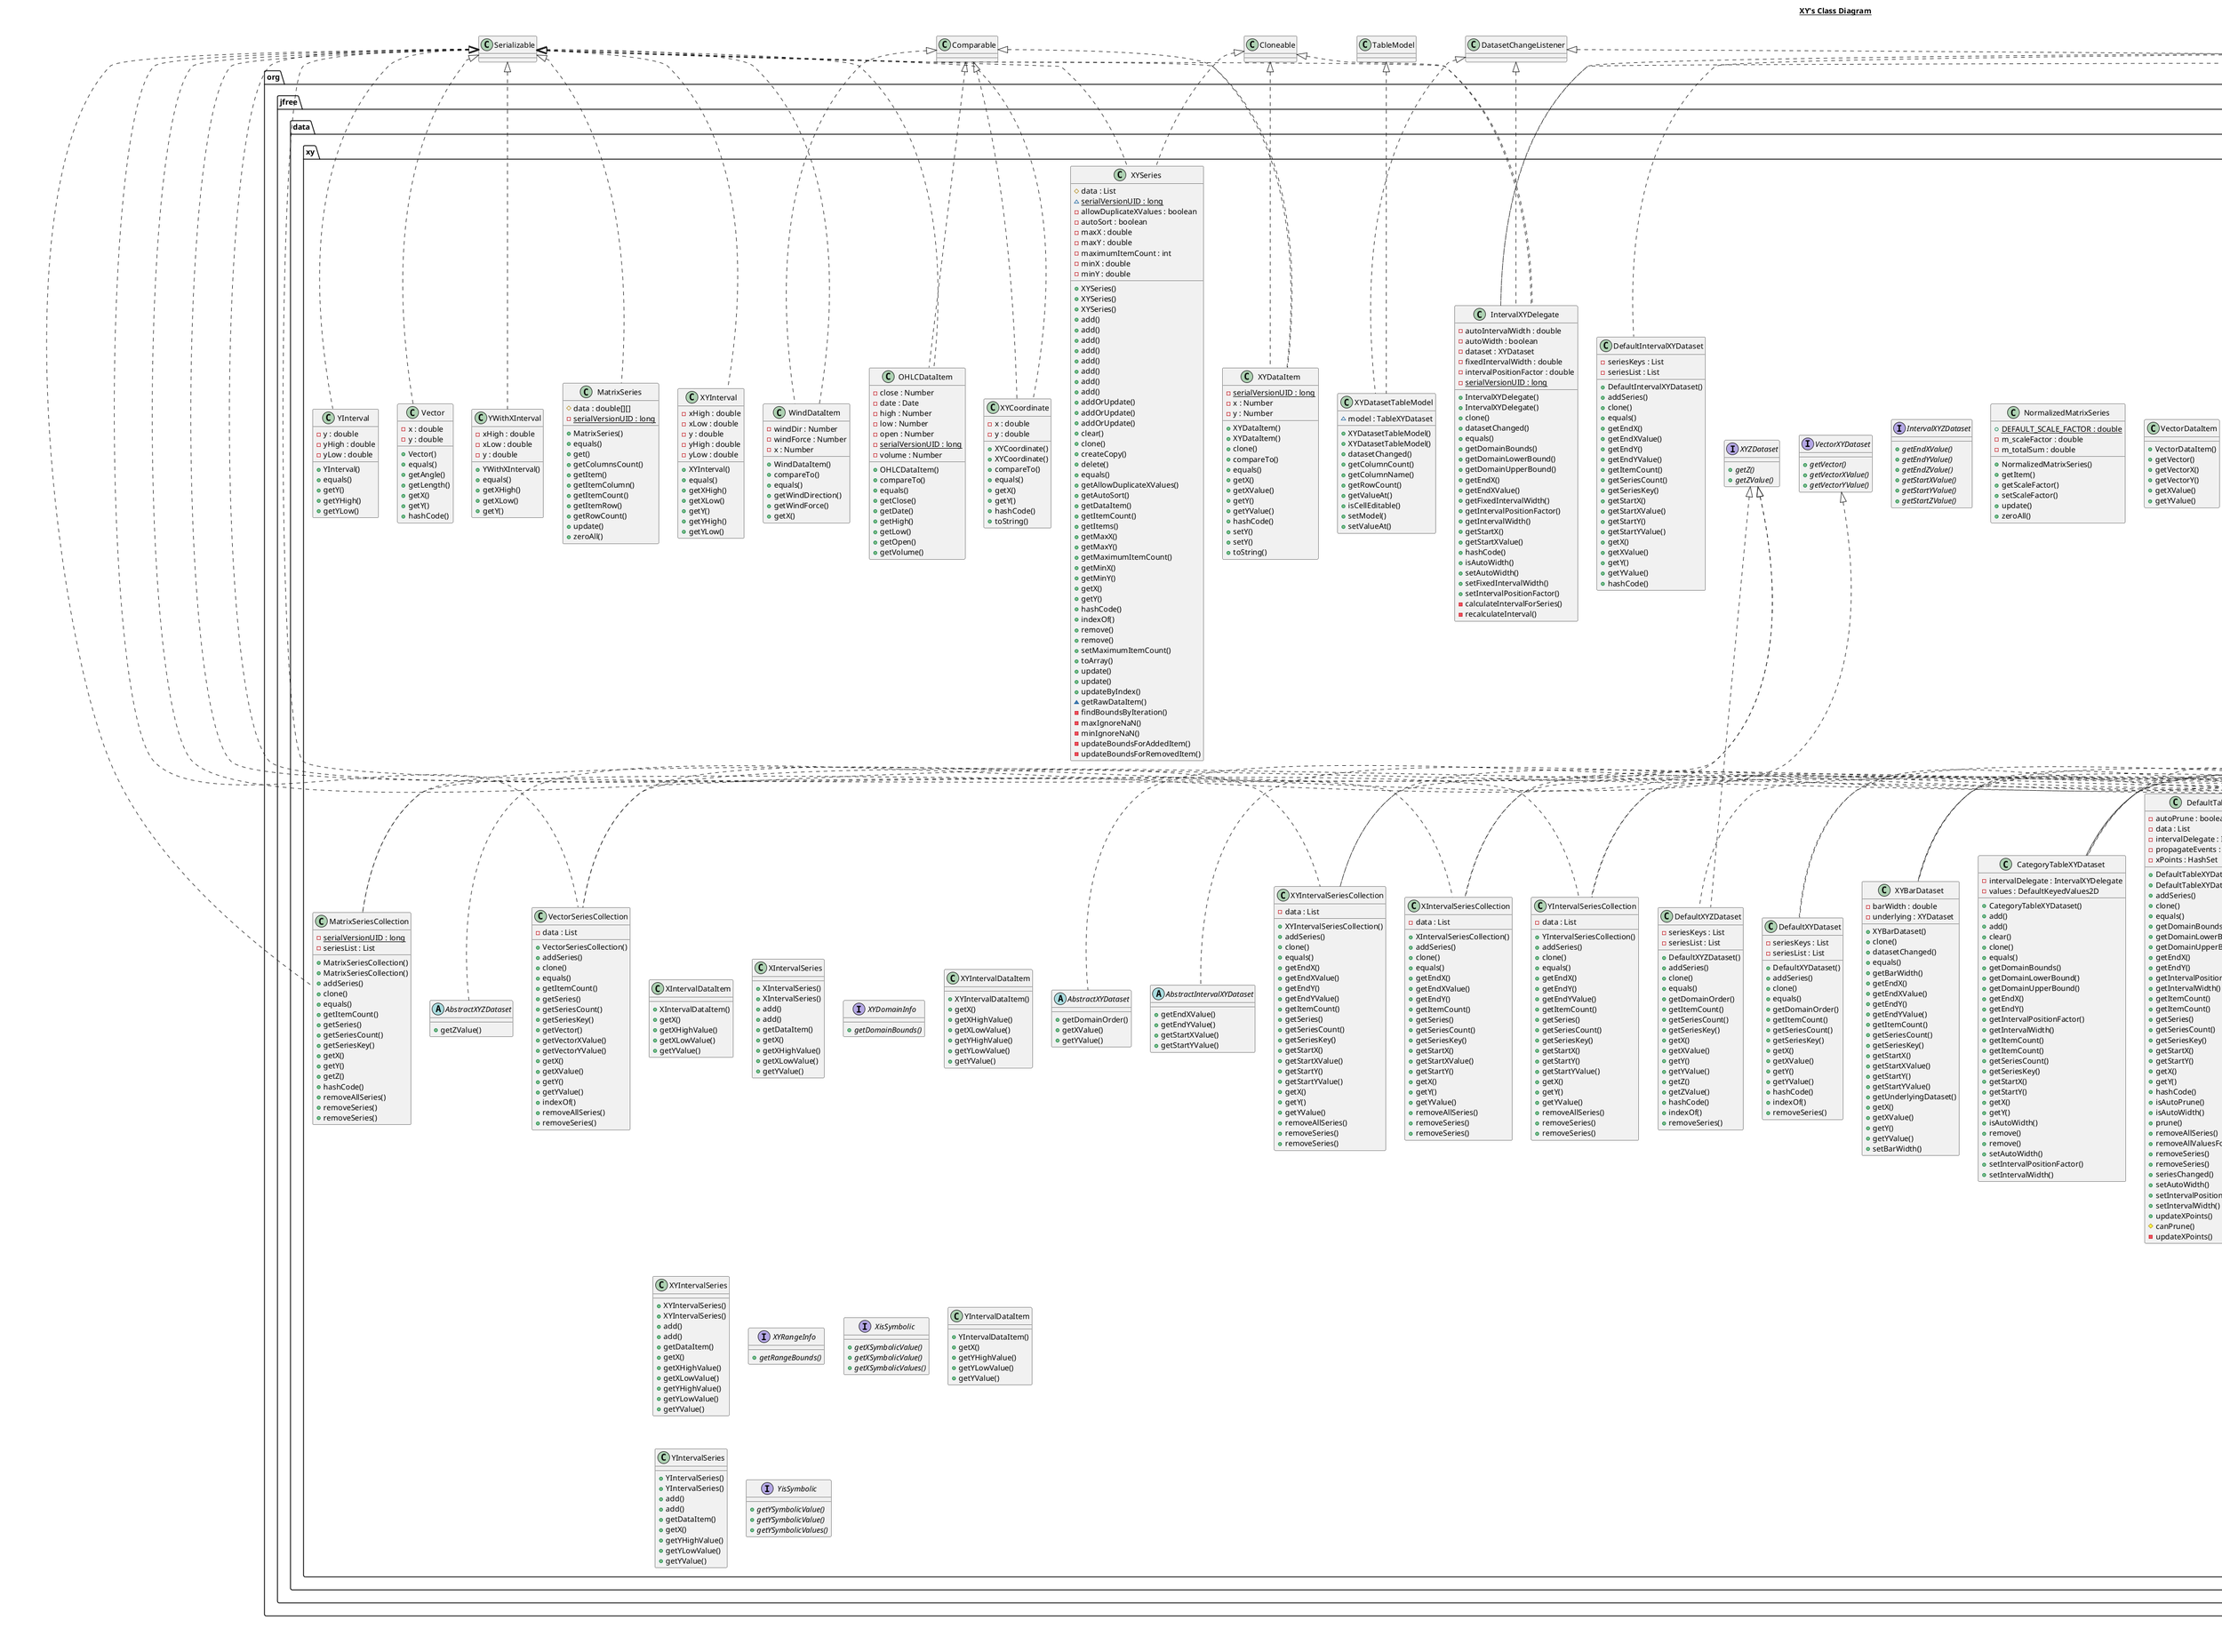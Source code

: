 @startuml

title __XY's Class Diagram__\n

  namespace org.jfree.data {
    namespace xy {
      abstract class org.jfree.data.xy.AbstractIntervalXYDataset {
          + getEndXValue()
          + getEndYValue()
          + getStartXValue()
          + getStartYValue()
      }
    }
  }
  

  namespace org.jfree.data {
    namespace xy {
      abstract class org.jfree.data.xy.AbstractXYDataset {
          + getDomainOrder()
          + getXValue()
          + getYValue()
      }
    }
  }
  

  namespace org.jfree.data {
    namespace xy {
      abstract class org.jfree.data.xy.AbstractXYZDataset {
          + getZValue()
      }
    }
  }
  

  namespace org.jfree.data {
    namespace xy {
      class org.jfree.data.xy.CategoryTableXYDataset {
          - intervalDelegate : IntervalXYDelegate
          - values : DefaultKeyedValues2D
          + CategoryTableXYDataset()
          + add()
          + add()
          + clear()
          + clone()
          + equals()
          + getDomainBounds()
          + getDomainLowerBound()
          + getDomainUpperBound()
          + getEndX()
          + getEndY()
          + getIntervalPositionFactor()
          + getIntervalWidth()
          + getItemCount()
          + getItemCount()
          + getSeriesCount()
          + getSeriesKey()
          + getStartX()
          + getStartY()
          + getX()
          + getY()
          + isAutoWidth()
          + remove()
          + remove()
          + setAutoWidth()
          + setIntervalPositionFactor()
          + setIntervalWidth()
      }
    }
  }
  

  namespace org.jfree.data {
    namespace xy {
      class org.jfree.data.xy.DefaultHighLowDataset {
          - close : Number[]
          - date : Date[]
          - high : Number[]
          - low : Number[]
          - open : Number[]
          - seriesKey : Comparable
          - volume : Number[]
          + DefaultHighLowDataset()
          {static} + createNumberArray()
          + equals()
          + getClose()
          + getCloseValue()
          + getHigh()
          + getHighValue()
          + getItemCount()
          + getLow()
          + getLowValue()
          + getOpen()
          + getOpenValue()
          + getSeriesCount()
          + getSeriesKey()
          + getVolume()
          + getVolumeValue()
          + getX()
          + getXDate()
          + getY()
      }
    }
  }
  

  namespace org.jfree.data {
    namespace xy {
      class org.jfree.data.xy.DefaultIntervalXYDataset {
          - seriesKeys : List
          - seriesList : List
          + DefaultIntervalXYDataset()
          + addSeries()
          + clone()
          + equals()
          + getEndX()
          + getEndXValue()
          + getEndY()
          + getEndYValue()
          + getItemCount()
          + getSeriesCount()
          + getSeriesKey()
          + getStartX()
          + getStartXValue()
          + getStartY()
          + getStartYValue()
          + getX()
          + getXValue()
          + getY()
          + getYValue()
          + hashCode()
      }
    }
  }
  

  namespace org.jfree.data {
    namespace xy {
      class org.jfree.data.xy.DefaultOHLCDataset {
          - data : OHLCDataItem[]
          - key : Comparable
          + DefaultOHLCDataset()
          + clone()
          + equals()
          + getClose()
          + getCloseValue()
          + getHigh()
          + getHighValue()
          + getItemCount()
          + getLow()
          + getLowValue()
          + getOpen()
          + getOpenValue()
          + getSeriesCount()
          + getSeriesKey()
          + getVolume()
          + getVolumeValue()
          + getX()
          + getXDate()
          + getY()
          + sortDataByDate()
      }
    }
  }
  

  namespace org.jfree.data {
    namespace xy {
      class org.jfree.data.xy.DefaultTableXYDataset {
          - autoPrune : boolean
          - data : List
          - intervalDelegate : IntervalXYDelegate
          - propagateEvents : boolean
          - xPoints : HashSet
          + DefaultTableXYDataset()
          + DefaultTableXYDataset()
          + addSeries()
          + clone()
          + equals()
          + getDomainBounds()
          + getDomainLowerBound()
          + getDomainUpperBound()
          + getEndX()
          + getEndY()
          + getIntervalPositionFactor()
          + getIntervalWidth()
          + getItemCount()
          + getItemCount()
          + getSeries()
          + getSeriesCount()
          + getSeriesKey()
          + getStartX()
          + getStartY()
          + getX()
          + getY()
          + hashCode()
          + isAutoPrune()
          + isAutoWidth()
          + prune()
          + removeAllSeries()
          + removeAllValuesForX()
          + removeSeries()
          + removeSeries()
          + seriesChanged()
          + setAutoWidth()
          + setIntervalPositionFactor()
          + setIntervalWidth()
          + updateXPoints()
          # canPrune()
          - updateXPoints()
      }
    }
  }
  

  namespace org.jfree.data {
    namespace xy {
      class org.jfree.data.xy.DefaultWindDataset {
          - allSeriesData : List
          - seriesKeys : List
          + DefaultWindDataset()
          + DefaultWindDataset()
          + DefaultWindDataset()
          + DefaultWindDataset()
          + equals()
          + getItemCount()
          + getSeriesCount()
          + getSeriesKey()
          + getWindDirection()
          + getWindForce()
          + getX()
          + getY()
          {static} + seriesNameListFromDataArray()
      }
    }
  }
  

  namespace org.jfree.data {
    namespace xy {
      class org.jfree.data.xy.DefaultXYDataset {
          - seriesKeys : List
          - seriesList : List
          + DefaultXYDataset()
          + addSeries()
          + clone()
          + equals()
          + getDomainOrder()
          + getItemCount()
          + getSeriesCount()
          + getSeriesKey()
          + getX()
          + getXValue()
          + getY()
          + getYValue()
          + hashCode()
          + indexOf()
          + removeSeries()
      }
    }
  }
  

  namespace org.jfree.data {
    namespace xy {
      class org.jfree.data.xy.DefaultXYZDataset {
          - seriesKeys : List
          - seriesList : List
          + DefaultXYZDataset()
          + addSeries()
          + clone()
          + equals()
          + getDomainOrder()
          + getItemCount()
          + getSeriesCount()
          + getSeriesKey()
          + getX()
          + getXValue()
          + getY()
          + getYValue()
          + getZ()
          + getZValue()
          + hashCode()
          + indexOf()
          + removeSeries()
      }
    }
  }
  

  namespace org.jfree.data {
    namespace xy {
      interface org.jfree.data.xy.IntervalXYDataset {
          {abstract} + getEndX()
          {abstract} + getEndXValue()
          {abstract} + getEndY()
          {abstract} + getEndYValue()
          {abstract} + getStartX()
          {abstract} + getStartXValue()
          {abstract} + getStartY()
          {abstract} + getStartYValue()
      }
    }
  }
  

  namespace org.jfree.data {
    namespace xy {
      class org.jfree.data.xy.IntervalXYDelegate {
          - autoIntervalWidth : double
          - autoWidth : boolean
          - dataset : XYDataset
          - fixedIntervalWidth : double
          - intervalPositionFactor : double
          {static} - serialVersionUID : long
          + IntervalXYDelegate()
          + IntervalXYDelegate()
          + clone()
          + datasetChanged()
          + equals()
          + getDomainBounds()
          + getDomainLowerBound()
          + getDomainUpperBound()
          + getEndX()
          + getEndXValue()
          + getFixedIntervalWidth()
          + getIntervalPositionFactor()
          + getIntervalWidth()
          + getStartX()
          + getStartXValue()
          + hashCode()
          + isAutoWidth()
          + setAutoWidth()
          + setFixedIntervalWidth()
          + setIntervalPositionFactor()
          - calculateIntervalForSeries()
          - recalculateInterval()
      }
    }
  }
  

  namespace org.jfree.data {
    namespace xy {
      interface org.jfree.data.xy.IntervalXYZDataset {
          {abstract} + getEndXValue()
          {abstract} + getEndYValue()
          {abstract} + getEndZValue()
          {abstract} + getStartXValue()
          {abstract} + getStartYValue()
          {abstract} + getStartZValue()
      }
    }
  }
  

  namespace org.jfree.data {
    namespace xy {
      class org.jfree.data.xy.MatrixSeries {
          # data : double[][]
          {static} - serialVersionUID : long
          + MatrixSeries()
          + equals()
          + get()
          + getColumnsCount()
          + getItem()
          + getItemColumn()
          + getItemCount()
          + getItemRow()
          + getRowCount()
          + update()
          + zeroAll()
      }
    }
  }
  

  namespace org.jfree.data {
    namespace xy {
      class org.jfree.data.xy.MatrixSeriesCollection {
          {static} - serialVersionUID : long
          - seriesList : List
          + MatrixSeriesCollection()
          + MatrixSeriesCollection()
          + addSeries()
          + clone()
          + equals()
          + getItemCount()
          + getSeries()
          + getSeriesCount()
          + getSeriesKey()
          + getX()
          + getY()
          + getZ()
          + hashCode()
          + removeAllSeries()
          + removeSeries()
          + removeSeries()
      }
    }
  }
  

  namespace org.jfree.data {
    namespace xy {
      class org.jfree.data.xy.NormalizedMatrixSeries {
          {static} + DEFAULT_SCALE_FACTOR : double
          - m_scaleFactor : double
          - m_totalSum : double
          + NormalizedMatrixSeries()
          + getItem()
          + getScaleFactor()
          + setScaleFactor()
          + update()
          + zeroAll()
      }
    }
  }
  

  namespace org.jfree.data {
    namespace xy {
      class org.jfree.data.xy.OHLCDataItem {
          - close : Number
          - date : Date
          - high : Number
          - low : Number
          - open : Number
          {static} - serialVersionUID : long
          - volume : Number
          + OHLCDataItem()
          + compareTo()
          + equals()
          + getClose()
          + getDate()
          + getHigh()
          + getLow()
          + getOpen()
          + getVolume()
      }
    }
  }
  

  namespace org.jfree.data {
    namespace xy {
      interface org.jfree.data.xy.OHLCDataset {
          {abstract} + getClose()
          {abstract} + getCloseValue()
          {abstract} + getHigh()
          {abstract} + getHighValue()
          {abstract} + getLow()
          {abstract} + getLowValue()
          {abstract} + getOpen()
          {abstract} + getOpenValue()
          {abstract} + getVolume()
          {abstract} + getVolumeValue()
      }
    }
  }
  

  namespace org.jfree.data {
    namespace xy {
      interface org.jfree.data.xy.TableXYDataset {
          {abstract} + getItemCount()
      }
    }
  }
  

  namespace org.jfree.data {
    namespace xy {
      class org.jfree.data.xy.Vector {
          - x : double
          - y : double
          + Vector()
          + equals()
          + getAngle()
          + getLength()
          + getX()
          + getY()
          + hashCode()
      }
    }
  }
  

  namespace org.jfree.data {
    namespace xy {
      class org.jfree.data.xy.VectorDataItem {
          + VectorDataItem()
          + getVector()
          + getVectorX()
          + getVectorY()
          + getXValue()
          + getYValue()
      }
    }
  }
  

  namespace org.jfree.data {
    namespace xy {
      class org.jfree.data.xy.VectorSeries {
          + VectorSeries()
          + VectorSeries()
          + add()
          + add()
          + getDataItem()
          + getVectorXValue()
          + getVectorYValue()
          + getXValue()
          + getYValue()
          + remove()
      }
    }
  }
  

  namespace org.jfree.data {
    namespace xy {
      class org.jfree.data.xy.VectorSeriesCollection {
          - data : List
          + VectorSeriesCollection()
          + addSeries()
          + clone()
          + equals()
          + getItemCount()
          + getSeries()
          + getSeriesCount()
          + getSeriesKey()
          + getVector()
          + getVectorXValue()
          + getVectorYValue()
          + getX()
          + getXValue()
          + getY()
          + getYValue()
          + indexOf()
          + removeAllSeries()
          + removeSeries()
      }
    }
  }
  

  namespace org.jfree.data {
    namespace xy {
      interface org.jfree.data.xy.VectorXYDataset {
          {abstract} + getVector()
          {abstract} + getVectorXValue()
          {abstract} + getVectorYValue()
      }
    }
  }
  

  namespace org.jfree.data {
    namespace xy {
      class org.jfree.data.xy.WindDataItem {
          - windDir : Number
          - windForce : Number
          - x : Number
          + WindDataItem()
          + compareTo()
          + equals()
          + getWindDirection()
          + getWindForce()
          + getX()
      }
    }
  }
  

  namespace org.jfree.data {
    namespace xy {
      interface org.jfree.data.xy.WindDataset {
          {abstract} + getWindDirection()
          {abstract} + getWindForce()
      }
    }
  }
  

  namespace org.jfree.data {
    namespace xy {
      class org.jfree.data.xy.XIntervalDataItem {
          + XIntervalDataItem()
          + getX()
          + getXHighValue()
          + getXLowValue()
          + getYValue()
      }
    }
  }
  

  namespace org.jfree.data {
    namespace xy {
      class org.jfree.data.xy.XIntervalSeries {
          + XIntervalSeries()
          + XIntervalSeries()
          + add()
          + add()
          + getDataItem()
          + getX()
          + getXHighValue()
          + getXLowValue()
          + getYValue()
      }
    }
  }
  

  namespace org.jfree.data {
    namespace xy {
      class org.jfree.data.xy.XIntervalSeriesCollection {
          - data : List
          + XIntervalSeriesCollection()
          + addSeries()
          + clone()
          + equals()
          + getEndX()
          + getEndXValue()
          + getEndY()
          + getItemCount()
          + getSeries()
          + getSeriesCount()
          + getSeriesKey()
          + getStartX()
          + getStartXValue()
          + getStartY()
          + getX()
          + getY()
          + getYValue()
          + removeAllSeries()
          + removeSeries()
          + removeSeries()
      }
    }
  }
  

  namespace org.jfree.data {
    namespace xy {
      class org.jfree.data.xy.XYBarDataset {
          - barWidth : double
          - underlying : XYDataset
          + XYBarDataset()
          + clone()
          + datasetChanged()
          + equals()
          + getBarWidth()
          + getEndX()
          + getEndXValue()
          + getEndY()
          + getEndYValue()
          + getItemCount()
          + getSeriesCount()
          + getSeriesKey()
          + getStartX()
          + getStartXValue()
          + getStartY()
          + getStartYValue()
          + getUnderlyingDataset()
          + getX()
          + getXValue()
          + getY()
          + getYValue()
          + setBarWidth()
      }
    }
  }
  

  namespace org.jfree.data {
    namespace xy {
      class org.jfree.data.xy.XYCoordinate {
          - x : double
          - y : double
          + XYCoordinate()
          + XYCoordinate()
          + compareTo()
          + equals()
          + getX()
          + getY()
          + hashCode()
          + toString()
      }
    }
  }
  

  namespace org.jfree.data {
    namespace xy {
      class org.jfree.data.xy.XYDataItem {
          {static} - serialVersionUID : long
          - x : Number
          - y : Number
          + XYDataItem()
          + XYDataItem()
          + clone()
          + compareTo()
          + equals()
          + getX()
          + getXValue()
          + getY()
          + getYValue()
          + hashCode()
          + setY()
          + setY()
          + toString()
      }
    }
  }
  

  namespace org.jfree.data {
    namespace xy {
      interface org.jfree.data.xy.XYDataset {
          {abstract} + getDomainOrder()
          {abstract} + getItemCount()
          {abstract} + getX()
          {abstract} + getXValue()
          {abstract} + getY()
          {abstract} + getYValue()
      }
    }
  }
  

  namespace org.jfree.data {
    namespace xy {
      class org.jfree.data.xy.XYDatasetTableModel {
          ~ model : TableXYDataset
          + XYDatasetTableModel()
          + XYDatasetTableModel()
          + datasetChanged()
          + getColumnCount()
          + getColumnName()
          + getRowCount()
          + getValueAt()
          + isCellEditable()
          + setModel()
          + setValueAt()
      }
    }
  }
  

  namespace org.jfree.data {
    namespace xy {
      interface org.jfree.data.xy.XYDomainInfo {
          {abstract} + getDomainBounds()
      }
    }
  }
  

  namespace org.jfree.data {
    namespace xy {
      class org.jfree.data.xy.XYInterval {
          - xHigh : double
          - xLow : double
          - y : double
          - yHigh : double
          - yLow : double
          + XYInterval()
          + equals()
          + getXHigh()
          + getXLow()
          + getY()
          + getYHigh()
          + getYLow()
      }
    }
  }
  

  namespace org.jfree.data {
    namespace xy {
      class org.jfree.data.xy.XYIntervalDataItem {
          + XYIntervalDataItem()
          + getX()
          + getXHighValue()
          + getXLowValue()
          + getYHighValue()
          + getYLowValue()
          + getYValue()
      }
    }
  }
  

  namespace org.jfree.data {
    namespace xy {
      class org.jfree.data.xy.XYIntervalSeries {
          + XYIntervalSeries()
          + XYIntervalSeries()
          + add()
          + add()
          + getDataItem()
          + getX()
          + getXHighValue()
          + getXLowValue()
          + getYHighValue()
          + getYLowValue()
          + getYValue()
      }
    }
  }
  

  namespace org.jfree.data {
    namespace xy {
      class org.jfree.data.xy.XYIntervalSeriesCollection {
          - data : List
          + XYIntervalSeriesCollection()
          + addSeries()
          + clone()
          + equals()
          + getEndX()
          + getEndXValue()
          + getEndY()
          + getEndYValue()
          + getItemCount()
          + getSeries()
          + getSeriesCount()
          + getSeriesKey()
          + getStartX()
          + getStartXValue()
          + getStartY()
          + getStartYValue()
          + getX()
          + getY()
          + getYValue()
          + removeAllSeries()
          + removeSeries()
          + removeSeries()
      }
    }
  }
  

  namespace org.jfree.data {
    namespace xy {
      interface org.jfree.data.xy.XYRangeInfo {
          {abstract} + getRangeBounds()
      }
    }
  }
  

  namespace org.jfree.data {
    namespace xy {
      class org.jfree.data.xy.XYSeries {
          # data : List
          {static} ~ serialVersionUID : long
          - allowDuplicateXValues : boolean
          - autoSort : boolean
          - maxX : double
          - maxY : double
          - maximumItemCount : int
          - minX : double
          - minY : double
          + XYSeries()
          + XYSeries()
          + XYSeries()
          + add()
          + add()
          + add()
          + add()
          + add()
          + add()
          + add()
          + add()
          + addOrUpdate()
          + addOrUpdate()
          + addOrUpdate()
          + clear()
          + clone()
          + createCopy()
          + delete()
          + equals()
          + getAllowDuplicateXValues()
          + getAutoSort()
          + getDataItem()
          + getItemCount()
          + getItems()
          + getMaxX()
          + getMaxY()
          + getMaximumItemCount()
          + getMinX()
          + getMinY()
          + getX()
          + getY()
          + hashCode()
          + indexOf()
          + remove()
          + remove()
          + setMaximumItemCount()
          + toArray()
          + update()
          + update()
          + updateByIndex()
          ~ getRawDataItem()
          - findBoundsByIteration()
          - maxIgnoreNaN()
          - minIgnoreNaN()
          - updateBoundsForAddedItem()
          - updateBoundsForRemovedItem()
      }
    }
  }
  

  namespace org.jfree.data {
    namespace xy {
      class org.jfree.data.xy.XYSeriesCollection {
          - data : List
          - intervalDelegate : IntervalXYDelegate
          {static} - serialVersionUID : long
          + XYSeriesCollection()
          + XYSeriesCollection()
          + addSeries()
          + clone()
          + equals()
          + getDomainBounds()
          + getDomainLowerBound()
          + getDomainOrder()
          + getDomainUpperBound()
          + getEndX()
          + getEndY()
          + getIntervalPositionFactor()
          + getIntervalWidth()
          + getItemCount()
          + getRangeBounds()
          + getRangeLowerBound()
          + getRangeUpperBound()
          + getSeries()
          + getSeries()
          + getSeries()
          + getSeriesCount()
          + getSeriesIndex()
          + getSeriesKey()
          + getStartX()
          + getStartY()
          + getX()
          + getY()
          + hashCode()
          + indexOf()
          + isAutoWidth()
          + removeAllSeries()
          + removeSeries()
          + removeSeries()
          + setAutoWidth()
          + setIntervalPositionFactor()
          + setIntervalWidth()
          + vetoableChange()
      }
    }
  }
  

  namespace org.jfree.data {
    namespace xy {
      interface org.jfree.data.xy.XYZDataset {
          {abstract} + getZ()
          {abstract} + getZValue()
      }
    }
  }
  

  namespace org.jfree.data {
    namespace xy {
      interface org.jfree.data.xy.XisSymbolic {
          {abstract} + getXSymbolicValue()
          {abstract} + getXSymbolicValue()
          {abstract} + getXSymbolicValues()
      }
    }
  }
  

  namespace org.jfree.data {
    namespace xy {
      class org.jfree.data.xy.YInterval {
          - y : double
          - yHigh : double
          - yLow : double
          + YInterval()
          + equals()
          + getY()
          + getYHigh()
          + getYLow()
      }
    }
  }
  

  namespace org.jfree.data {
    namespace xy {
      class org.jfree.data.xy.YIntervalDataItem {
          + YIntervalDataItem()
          + getX()
          + getYHighValue()
          + getYLowValue()
          + getYValue()
      }
    }
  }
  

  namespace org.jfree.data {
    namespace xy {
      class org.jfree.data.xy.YIntervalSeries {
          + YIntervalSeries()
          + YIntervalSeries()
          + add()
          + add()
          + getDataItem()
          + getX()
          + getYHighValue()
          + getYLowValue()
          + getYValue()
      }
    }
  }
  

  namespace org.jfree.data {
    namespace xy {
      class org.jfree.data.xy.YIntervalSeriesCollection {
          - data : List
          + YIntervalSeriesCollection()
          + addSeries()
          + clone()
          + equals()
          + getEndX()
          + getEndY()
          + getEndYValue()
          + getItemCount()
          + getSeries()
          + getSeriesCount()
          + getSeriesKey()
          + getStartX()
          + getStartY()
          + getStartYValue()
          + getX()
          + getY()
          + getYValue()
          + removeAllSeries()
          + removeSeries()
          + removeSeries()
      }
    }
  }
  

  namespace org.jfree.data {
    namespace xy {
      class org.jfree.data.xy.YWithXInterval {
          - xHigh : double
          - xLow : double
          - y : double
          + YWithXInterval()
          + equals()
          + getXHigh()
          + getXLow()
          + getY()
      }
    }
  }
  

  namespace org.jfree.data {
    namespace xy {
      interface org.jfree.data.xy.YisSymbolic {
          {abstract} + getYSymbolicValue()
          {abstract} + getYSymbolicValue()
          {abstract} + getYSymbolicValues()
      }
    }
  }
  

  org.jfree.data.xy.AbstractIntervalXYDataset .up.|> IntervalXYDataset
  org.jfree.data.xy.AbstractXYDataset .up.|> XYDataset
  org.jfree.data.xy.AbstractXYZDataset .up.|> XYZDataset
  org.jfree.data.xy.CategoryTableXYDataset .up.|> DomainInfo
  org.jfree.data.xy.CategoryTableXYDataset .up.|> IntervalXYDataset
  org.jfree.data.xy.CategoryTableXYDataset .up.|> PublicCloneable
  org.jfree.data.xy.CategoryTableXYDataset .up.|> TableXYDataset
  org.jfree.data.xy.DefaultHighLowDataset .up.|> OHLCDataset
  org.jfree.data.xy.DefaultHighLowDataset .up.|> PublicCloneable
  org.jfree.data.xy.DefaultIntervalXYDataset .up.|> PublicCloneable
  org.jfree.data.xy.DefaultOHLCDataset .up.|> OHLCDataset
  org.jfree.data.xy.DefaultOHLCDataset .up.|> PublicCloneable
  org.jfree.data.xy.DefaultTableXYDataset .up.|> DomainInfo
  org.jfree.data.xy.DefaultTableXYDataset .up.|> IntervalXYDataset
  org.jfree.data.xy.DefaultTableXYDataset .up.|> PublicCloneable
  org.jfree.data.xy.DefaultTableXYDataset .up.|> TableXYDataset
  org.jfree.data.xy.DefaultWindDataset .up.|> PublicCloneable
  org.jfree.data.xy.DefaultWindDataset .up.|> WindDataset
  org.jfree.data.xy.DefaultXYDataset .up.|> PublicCloneable
  org.jfree.data.xy.DefaultXYDataset .up.|> XYDataset
  org.jfree.data.xy.DefaultXYZDataset .up.|> PublicCloneable
  org.jfree.data.xy.DefaultXYZDataset .up.|> XYZDataset
  org.jfree.data.xy.IntervalXYDelegate .up.|> Cloneable
  org.jfree.data.xy.IntervalXYDelegate .up.|> DatasetChangeListener
  org.jfree.data.xy.IntervalXYDelegate .up.|> DomainInfo
  org.jfree.data.xy.IntervalXYDelegate .up.|> PublicCloneable
  org.jfree.data.xy.IntervalXYDelegate .up.|> Serializable
  org.jfree.data.xy.MatrixSeries .up.|> Serializable
  org.jfree.data.xy.MatrixSeriesCollection .up.|> PublicCloneable
  org.jfree.data.xy.MatrixSeriesCollection .up.|> Serializable
  org.jfree.data.xy.MatrixSeriesCollection .up.|> XYZDataset
  org.jfree.data.xy.OHLCDataItem .up.|> Comparable
  org.jfree.data.xy.OHLCDataItem .up.|> Serializable
  org.jfree.data.xy.Vector .up.|> Serializable
  org.jfree.data.xy.VectorSeriesCollection .up.|> PublicCloneable
  org.jfree.data.xy.VectorSeriesCollection .up.|> Serializable
  org.jfree.data.xy.VectorSeriesCollection .up.|> VectorXYDataset
  org.jfree.data.xy.WindDataItem .up.|> Comparable
  org.jfree.data.xy.WindDataItem .up.|> Serializable
  org.jfree.data.xy.XIntervalSeriesCollection .up.|> IntervalXYDataset
  org.jfree.data.xy.XIntervalSeriesCollection .up.|> PublicCloneable
  org.jfree.data.xy.XIntervalSeriesCollection .up.|> Serializable
  org.jfree.data.xy.XYBarDataset .up.|> DatasetChangeListener
  org.jfree.data.xy.XYBarDataset .up.|> IntervalXYDataset
  org.jfree.data.xy.XYBarDataset .up.|> PublicCloneable
  org.jfree.data.xy.XYCoordinate .up.|> Comparable
  org.jfree.data.xy.XYCoordinate .up.|> Serializable
  org.jfree.data.xy.XYDataItem .up.|> Cloneable
  org.jfree.data.xy.XYDataItem .up.|> Comparable
  org.jfree.data.xy.XYDataItem .up.|> Serializable
  org.jfree.data.xy.XYDatasetTableModel .up.|> DatasetChangeListener
  org.jfree.data.xy.XYDatasetTableModel .up.|> TableModel
  org.jfree.data.xy.XYInterval .up.|> Serializable
  org.jfree.data.xy.XYIntervalSeriesCollection .up.|> IntervalXYDataset
  org.jfree.data.xy.XYIntervalSeriesCollection .up.|> PublicCloneable
  org.jfree.data.xy.XYIntervalSeriesCollection .up.|> Serializable
  org.jfree.data.xy.XYSeries .up.|> Cloneable
  org.jfree.data.xy.XYSeries .up.|> Serializable
  org.jfree.data.xy.XYSeriesCollection .up.|> DomainInfo
  org.jfree.data.xy.XYSeriesCollection .up.|> IntervalXYDataset
  org.jfree.data.xy.XYSeriesCollection .up.|> PublicCloneable
  org.jfree.data.xy.XYSeriesCollection .up.|> RangeInfo
  org.jfree.data.xy.XYSeriesCollection .up.|> Serializable
  org.jfree.data.xy.XYSeriesCollection .up.|> VetoableChangeListener
  org.jfree.data.xy.YInterval .up.|> Serializable
  org.jfree.data.xy.YIntervalSeriesCollection .up.|> IntervalXYDataset
  org.jfree.data.xy.YIntervalSeriesCollection .up.|> PublicCloneable
  org.jfree.data.xy.YIntervalSeriesCollection .up.|> Serializable
  org.jfree.data.xy.YWithXInterval .up.|> Serializable


right footer


PlantUML diagram generated by SketchIt! (https://bitbucket.org/pmesmeur/sketch.it)
For more information about this tool, please contact philippe.mesmeur@gmail.com
endfooter

@enduml
